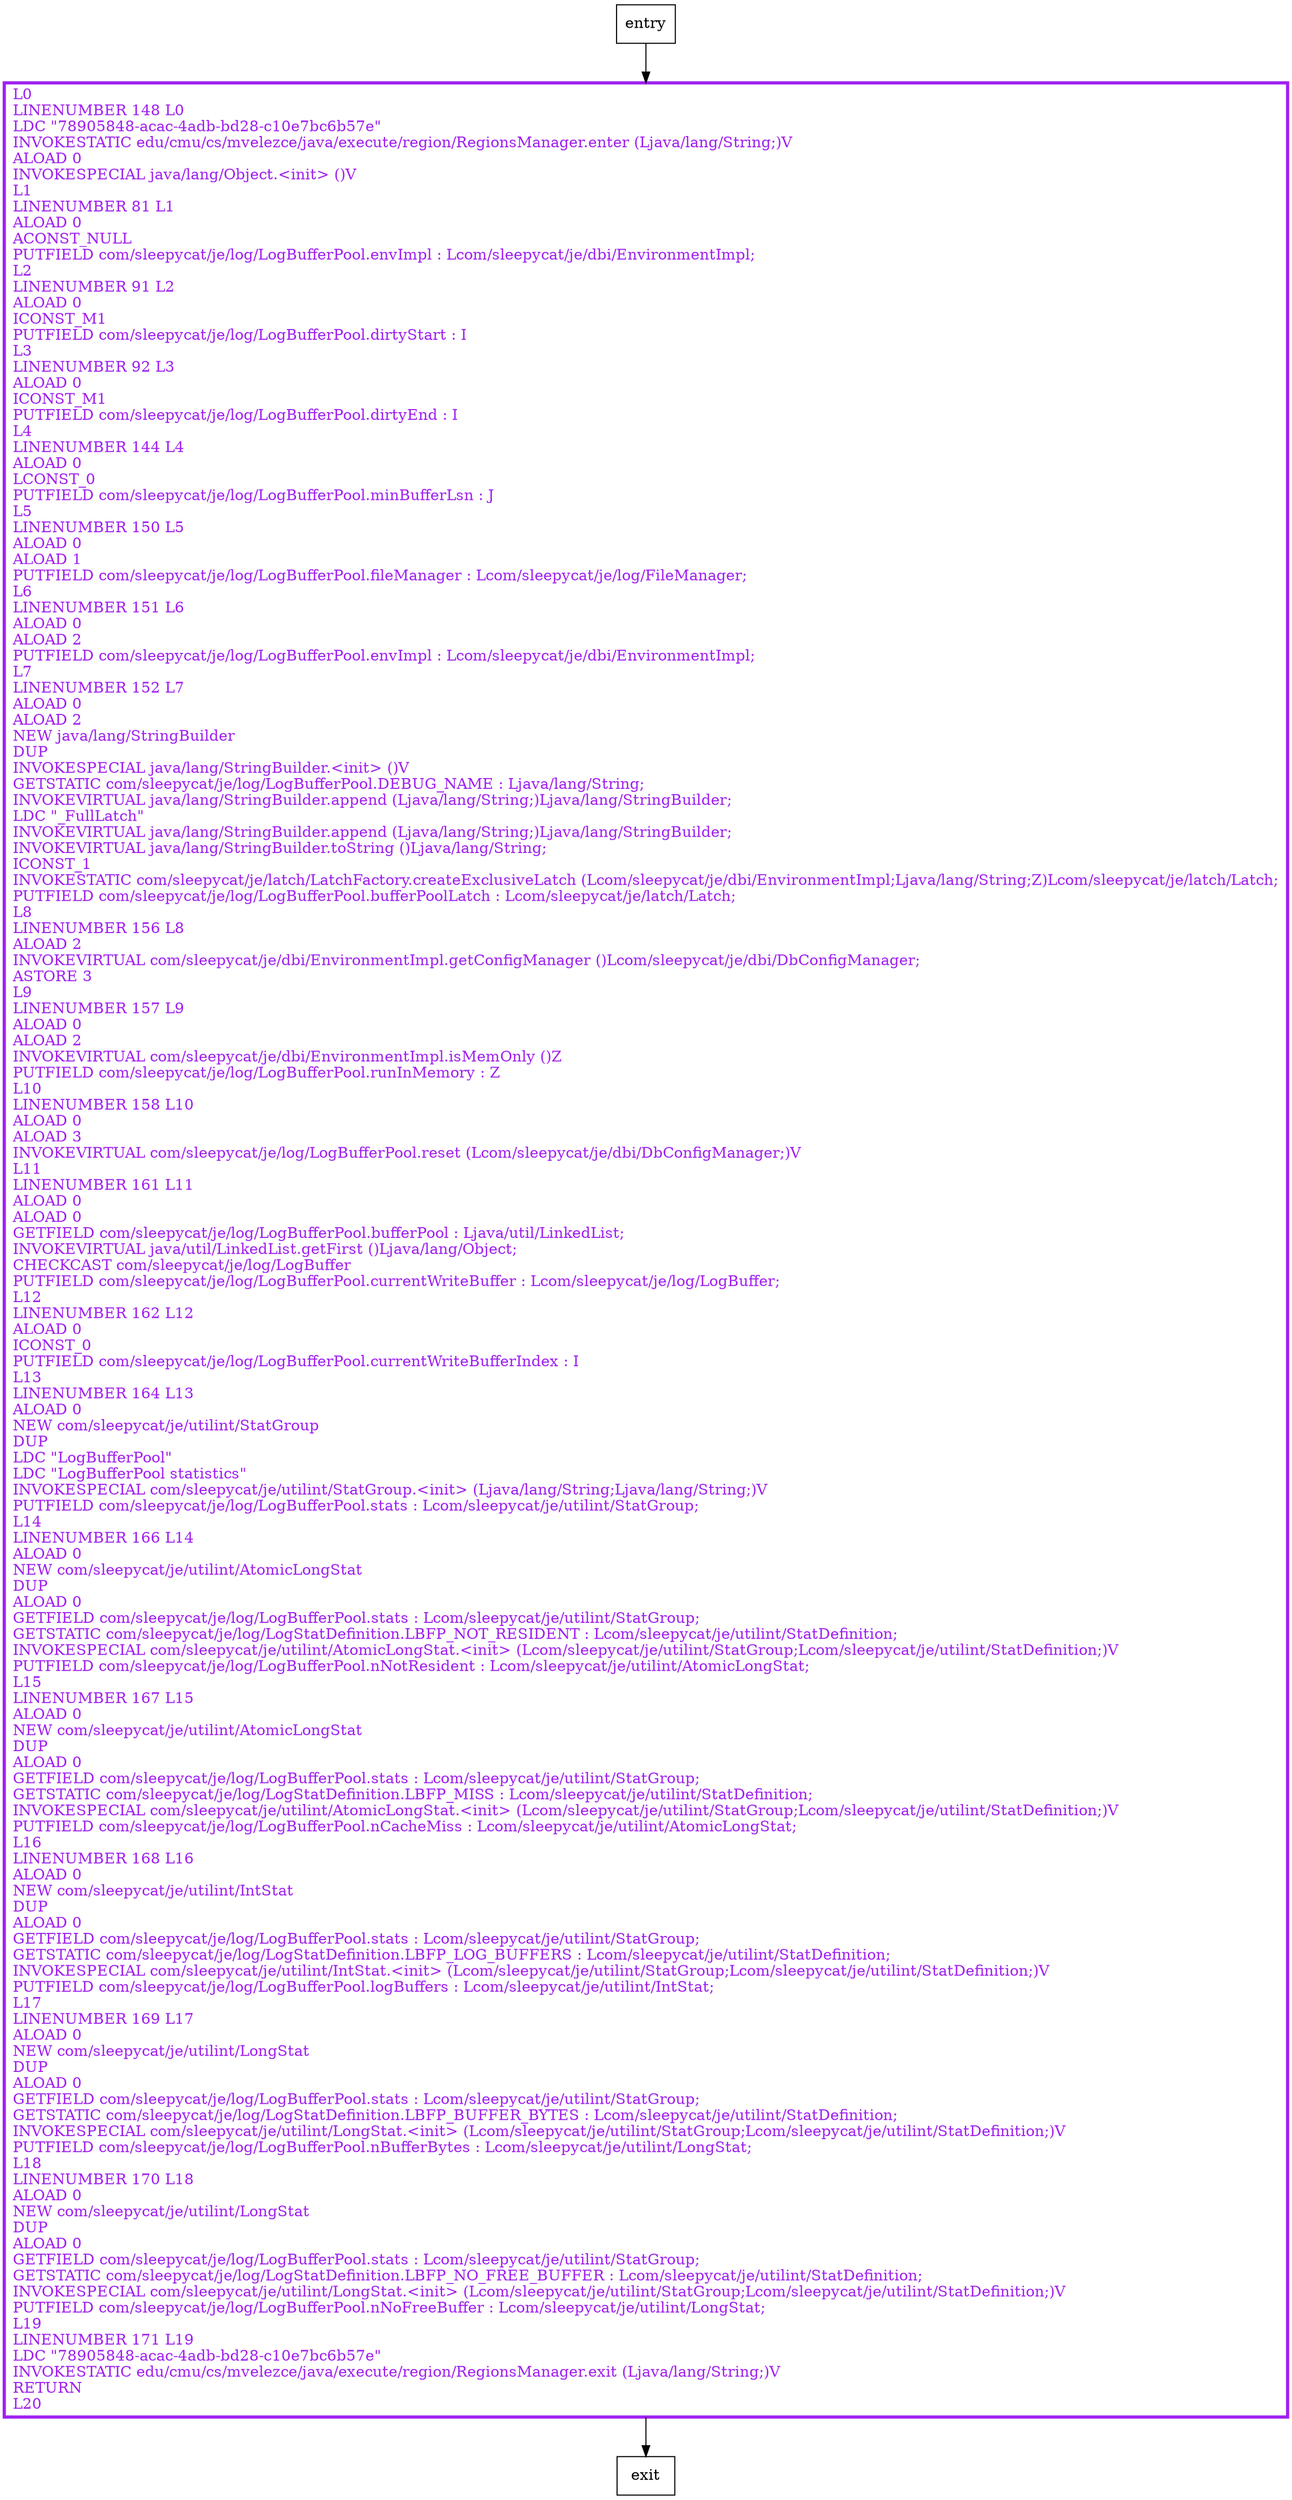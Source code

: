 digraph <init> {
node [shape=record];
1421153881 [label="L0\lLINENUMBER 148 L0\lLDC \"78905848-acac-4adb-bd28-c10e7bc6b57e\"\lINVOKESTATIC edu/cmu/cs/mvelezce/java/execute/region/RegionsManager.enter (Ljava/lang/String;)V\lALOAD 0\lINVOKESPECIAL java/lang/Object.\<init\> ()V\lL1\lLINENUMBER 81 L1\lALOAD 0\lACONST_NULL\lPUTFIELD com/sleepycat/je/log/LogBufferPool.envImpl : Lcom/sleepycat/je/dbi/EnvironmentImpl;\lL2\lLINENUMBER 91 L2\lALOAD 0\lICONST_M1\lPUTFIELD com/sleepycat/je/log/LogBufferPool.dirtyStart : I\lL3\lLINENUMBER 92 L3\lALOAD 0\lICONST_M1\lPUTFIELD com/sleepycat/je/log/LogBufferPool.dirtyEnd : I\lL4\lLINENUMBER 144 L4\lALOAD 0\lLCONST_0\lPUTFIELD com/sleepycat/je/log/LogBufferPool.minBufferLsn : J\lL5\lLINENUMBER 150 L5\lALOAD 0\lALOAD 1\lPUTFIELD com/sleepycat/je/log/LogBufferPool.fileManager : Lcom/sleepycat/je/log/FileManager;\lL6\lLINENUMBER 151 L6\lALOAD 0\lALOAD 2\lPUTFIELD com/sleepycat/je/log/LogBufferPool.envImpl : Lcom/sleepycat/je/dbi/EnvironmentImpl;\lL7\lLINENUMBER 152 L7\lALOAD 0\lALOAD 2\lNEW java/lang/StringBuilder\lDUP\lINVOKESPECIAL java/lang/StringBuilder.\<init\> ()V\lGETSTATIC com/sleepycat/je/log/LogBufferPool.DEBUG_NAME : Ljava/lang/String;\lINVOKEVIRTUAL java/lang/StringBuilder.append (Ljava/lang/String;)Ljava/lang/StringBuilder;\lLDC \"_FullLatch\"\lINVOKEVIRTUAL java/lang/StringBuilder.append (Ljava/lang/String;)Ljava/lang/StringBuilder;\lINVOKEVIRTUAL java/lang/StringBuilder.toString ()Ljava/lang/String;\lICONST_1\lINVOKESTATIC com/sleepycat/je/latch/LatchFactory.createExclusiveLatch (Lcom/sleepycat/je/dbi/EnvironmentImpl;Ljava/lang/String;Z)Lcom/sleepycat/je/latch/Latch;\lPUTFIELD com/sleepycat/je/log/LogBufferPool.bufferPoolLatch : Lcom/sleepycat/je/latch/Latch;\lL8\lLINENUMBER 156 L8\lALOAD 2\lINVOKEVIRTUAL com/sleepycat/je/dbi/EnvironmentImpl.getConfigManager ()Lcom/sleepycat/je/dbi/DbConfigManager;\lASTORE 3\lL9\lLINENUMBER 157 L9\lALOAD 0\lALOAD 2\lINVOKEVIRTUAL com/sleepycat/je/dbi/EnvironmentImpl.isMemOnly ()Z\lPUTFIELD com/sleepycat/je/log/LogBufferPool.runInMemory : Z\lL10\lLINENUMBER 158 L10\lALOAD 0\lALOAD 3\lINVOKEVIRTUAL com/sleepycat/je/log/LogBufferPool.reset (Lcom/sleepycat/je/dbi/DbConfigManager;)V\lL11\lLINENUMBER 161 L11\lALOAD 0\lALOAD 0\lGETFIELD com/sleepycat/je/log/LogBufferPool.bufferPool : Ljava/util/LinkedList;\lINVOKEVIRTUAL java/util/LinkedList.getFirst ()Ljava/lang/Object;\lCHECKCAST com/sleepycat/je/log/LogBuffer\lPUTFIELD com/sleepycat/je/log/LogBufferPool.currentWriteBuffer : Lcom/sleepycat/je/log/LogBuffer;\lL12\lLINENUMBER 162 L12\lALOAD 0\lICONST_0\lPUTFIELD com/sleepycat/je/log/LogBufferPool.currentWriteBufferIndex : I\lL13\lLINENUMBER 164 L13\lALOAD 0\lNEW com/sleepycat/je/utilint/StatGroup\lDUP\lLDC \"LogBufferPool\"\lLDC \"LogBufferPool statistics\"\lINVOKESPECIAL com/sleepycat/je/utilint/StatGroup.\<init\> (Ljava/lang/String;Ljava/lang/String;)V\lPUTFIELD com/sleepycat/je/log/LogBufferPool.stats : Lcom/sleepycat/je/utilint/StatGroup;\lL14\lLINENUMBER 166 L14\lALOAD 0\lNEW com/sleepycat/je/utilint/AtomicLongStat\lDUP\lALOAD 0\lGETFIELD com/sleepycat/je/log/LogBufferPool.stats : Lcom/sleepycat/je/utilint/StatGroup;\lGETSTATIC com/sleepycat/je/log/LogStatDefinition.LBFP_NOT_RESIDENT : Lcom/sleepycat/je/utilint/StatDefinition;\lINVOKESPECIAL com/sleepycat/je/utilint/AtomicLongStat.\<init\> (Lcom/sleepycat/je/utilint/StatGroup;Lcom/sleepycat/je/utilint/StatDefinition;)V\lPUTFIELD com/sleepycat/je/log/LogBufferPool.nNotResident : Lcom/sleepycat/je/utilint/AtomicLongStat;\lL15\lLINENUMBER 167 L15\lALOAD 0\lNEW com/sleepycat/je/utilint/AtomicLongStat\lDUP\lALOAD 0\lGETFIELD com/sleepycat/je/log/LogBufferPool.stats : Lcom/sleepycat/je/utilint/StatGroup;\lGETSTATIC com/sleepycat/je/log/LogStatDefinition.LBFP_MISS : Lcom/sleepycat/je/utilint/StatDefinition;\lINVOKESPECIAL com/sleepycat/je/utilint/AtomicLongStat.\<init\> (Lcom/sleepycat/je/utilint/StatGroup;Lcom/sleepycat/je/utilint/StatDefinition;)V\lPUTFIELD com/sleepycat/je/log/LogBufferPool.nCacheMiss : Lcom/sleepycat/je/utilint/AtomicLongStat;\lL16\lLINENUMBER 168 L16\lALOAD 0\lNEW com/sleepycat/je/utilint/IntStat\lDUP\lALOAD 0\lGETFIELD com/sleepycat/je/log/LogBufferPool.stats : Lcom/sleepycat/je/utilint/StatGroup;\lGETSTATIC com/sleepycat/je/log/LogStatDefinition.LBFP_LOG_BUFFERS : Lcom/sleepycat/je/utilint/StatDefinition;\lINVOKESPECIAL com/sleepycat/je/utilint/IntStat.\<init\> (Lcom/sleepycat/je/utilint/StatGroup;Lcom/sleepycat/je/utilint/StatDefinition;)V\lPUTFIELD com/sleepycat/je/log/LogBufferPool.logBuffers : Lcom/sleepycat/je/utilint/IntStat;\lL17\lLINENUMBER 169 L17\lALOAD 0\lNEW com/sleepycat/je/utilint/LongStat\lDUP\lALOAD 0\lGETFIELD com/sleepycat/je/log/LogBufferPool.stats : Lcom/sleepycat/je/utilint/StatGroup;\lGETSTATIC com/sleepycat/je/log/LogStatDefinition.LBFP_BUFFER_BYTES : Lcom/sleepycat/je/utilint/StatDefinition;\lINVOKESPECIAL com/sleepycat/je/utilint/LongStat.\<init\> (Lcom/sleepycat/je/utilint/StatGroup;Lcom/sleepycat/je/utilint/StatDefinition;)V\lPUTFIELD com/sleepycat/je/log/LogBufferPool.nBufferBytes : Lcom/sleepycat/je/utilint/LongStat;\lL18\lLINENUMBER 170 L18\lALOAD 0\lNEW com/sleepycat/je/utilint/LongStat\lDUP\lALOAD 0\lGETFIELD com/sleepycat/je/log/LogBufferPool.stats : Lcom/sleepycat/je/utilint/StatGroup;\lGETSTATIC com/sleepycat/je/log/LogStatDefinition.LBFP_NO_FREE_BUFFER : Lcom/sleepycat/je/utilint/StatDefinition;\lINVOKESPECIAL com/sleepycat/je/utilint/LongStat.\<init\> (Lcom/sleepycat/je/utilint/StatGroup;Lcom/sleepycat/je/utilint/StatDefinition;)V\lPUTFIELD com/sleepycat/je/log/LogBufferPool.nNoFreeBuffer : Lcom/sleepycat/je/utilint/LongStat;\lL19\lLINENUMBER 171 L19\lLDC \"78905848-acac-4adb-bd28-c10e7bc6b57e\"\lINVOKESTATIC edu/cmu/cs/mvelezce/java/execute/region/RegionsManager.exit (Ljava/lang/String;)V\lRETURN\lL20\l"];
entry;
exit;
entry -> 1421153881
1421153881 -> exit
1421153881[fontcolor="purple", penwidth=3, color="purple"];
}
